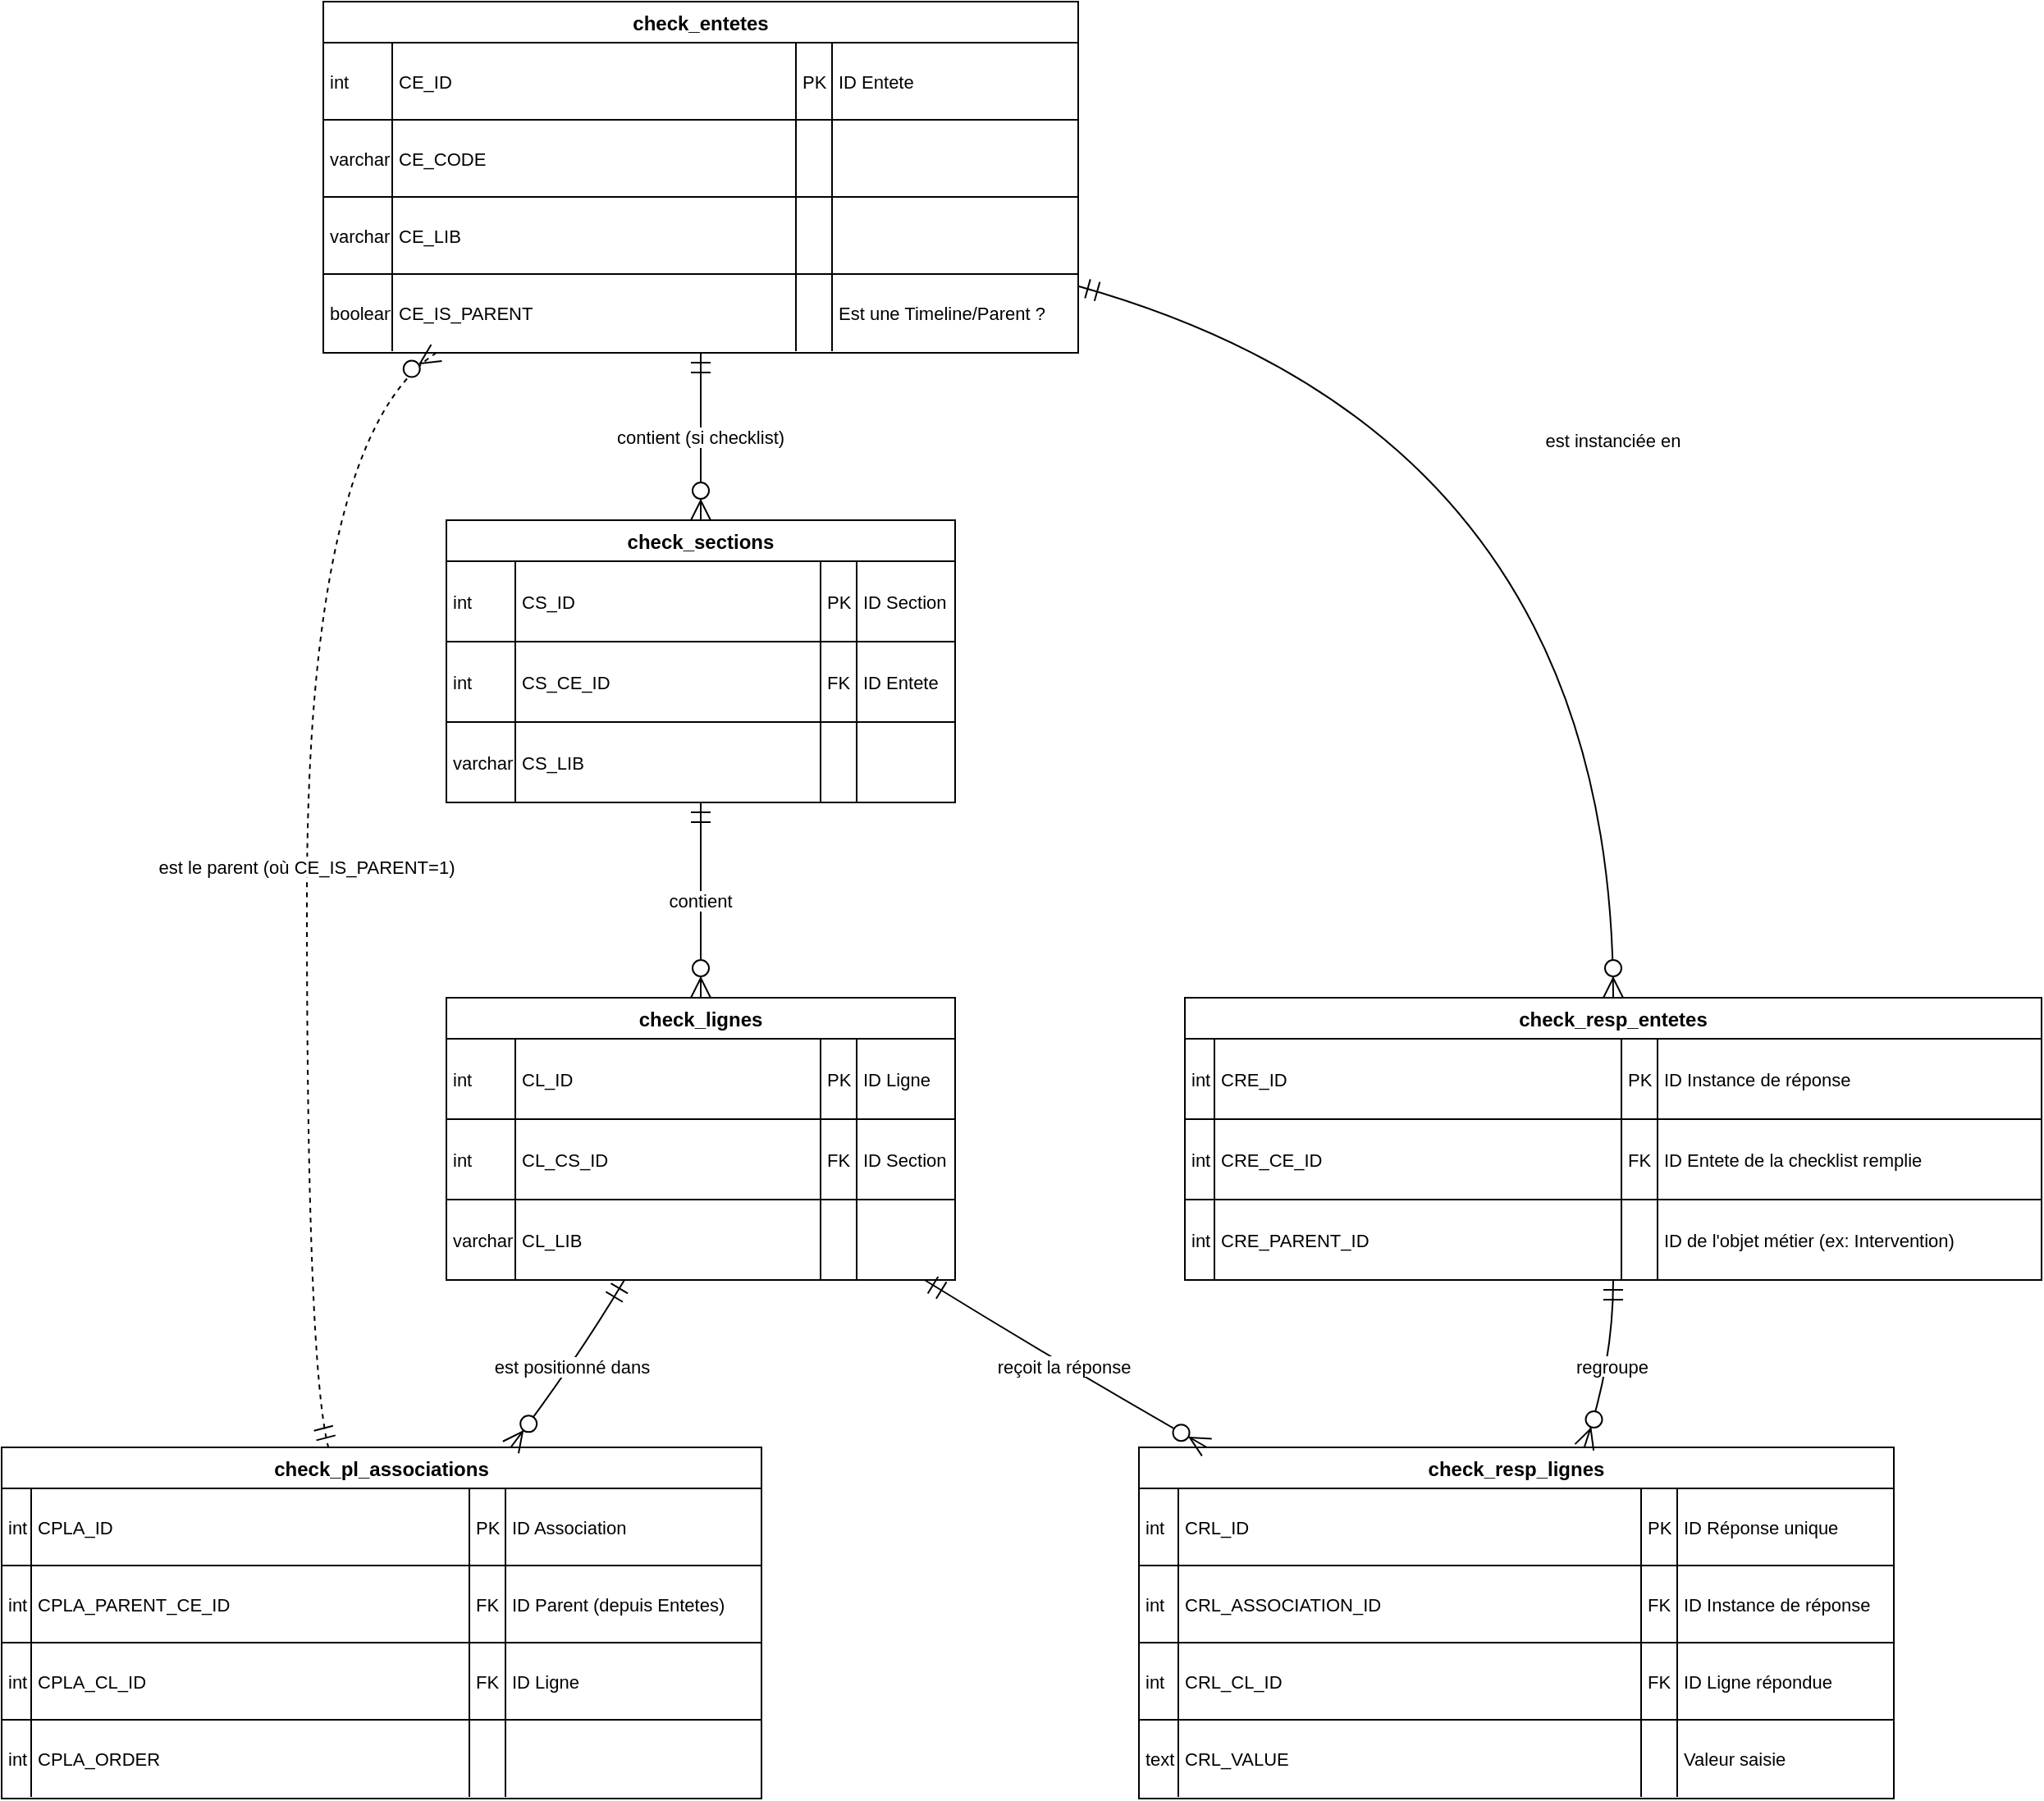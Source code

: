 <mxfile version="27.2.0">
  <diagram name="Page-1" id="tI0450gGZymvDKFin5-Z">
    <mxGraphModel dx="870" dy="528" grid="1" gridSize="10" guides="1" tooltips="1" connect="1" arrows="1" fold="1" page="1" pageScale="1" pageWidth="1169" pageHeight="827" math="0" shadow="0">
      <root>
        <mxCell id="0" />
        <mxCell id="1" parent="0" />
        <mxCell id="Z1fGYT5zxFmEMoDy-E8V-218" value="check_entetes" style="shape=table;startSize=25;container=1;collapsible=0;childLayout=tableLayout;fixedRows=1;rowLines=1;fontStyle=1;align=center;resizeLast=1;" vertex="1" parent="1">
          <mxGeometry x="216" y="20" width="460" height="214" as="geometry" />
        </mxCell>
        <mxCell id="Z1fGYT5zxFmEMoDy-E8V-219" style="shape=tableRow;horizontal=0;startSize=0;swimlaneHead=0;swimlaneBody=0;fillColor=none;collapsible=0;dropTarget=0;points=[[0,0.5],[1,0.5]];portConstraint=eastwest;top=0;left=0;right=0;bottom=0;" vertex="1" parent="Z1fGYT5zxFmEMoDy-E8V-218">
          <mxGeometry y="25" width="460" height="47" as="geometry" />
        </mxCell>
        <mxCell id="Z1fGYT5zxFmEMoDy-E8V-220" value="int" style="shape=partialRectangle;connectable=0;fillColor=none;top=0;left=0;bottom=0;right=0;align=left;spacingLeft=2;overflow=hidden;fontSize=11;" vertex="1" parent="Z1fGYT5zxFmEMoDy-E8V-219">
          <mxGeometry width="42" height="47" as="geometry">
            <mxRectangle width="42" height="47" as="alternateBounds" />
          </mxGeometry>
        </mxCell>
        <mxCell id="Z1fGYT5zxFmEMoDy-E8V-221" value="CE_ID" style="shape=partialRectangle;connectable=0;fillColor=none;top=0;left=0;bottom=0;right=0;align=left;spacingLeft=2;overflow=hidden;fontSize=11;" vertex="1" parent="Z1fGYT5zxFmEMoDy-E8V-219">
          <mxGeometry x="42" width="246" height="47" as="geometry">
            <mxRectangle width="246" height="47" as="alternateBounds" />
          </mxGeometry>
        </mxCell>
        <mxCell id="Z1fGYT5zxFmEMoDy-E8V-222" value="PK" style="shape=partialRectangle;connectable=0;fillColor=none;top=0;left=0;bottom=0;right=0;align=left;spacingLeft=2;overflow=hidden;fontSize=11;" vertex="1" parent="Z1fGYT5zxFmEMoDy-E8V-219">
          <mxGeometry x="288" width="22" height="47" as="geometry">
            <mxRectangle width="22" height="47" as="alternateBounds" />
          </mxGeometry>
        </mxCell>
        <mxCell id="Z1fGYT5zxFmEMoDy-E8V-223" value="ID Entete" style="shape=partialRectangle;connectable=0;fillColor=none;top=0;left=0;bottom=0;right=0;align=left;spacingLeft=2;overflow=hidden;fontSize=11;" vertex="1" parent="Z1fGYT5zxFmEMoDy-E8V-219">
          <mxGeometry x="310" width="150" height="47" as="geometry">
            <mxRectangle width="150" height="47" as="alternateBounds" />
          </mxGeometry>
        </mxCell>
        <mxCell id="Z1fGYT5zxFmEMoDy-E8V-224" style="shape=tableRow;horizontal=0;startSize=0;swimlaneHead=0;swimlaneBody=0;fillColor=none;collapsible=0;dropTarget=0;points=[[0,0.5],[1,0.5]];portConstraint=eastwest;top=0;left=0;right=0;bottom=0;" vertex="1" parent="Z1fGYT5zxFmEMoDy-E8V-218">
          <mxGeometry y="72" width="460" height="47" as="geometry" />
        </mxCell>
        <mxCell id="Z1fGYT5zxFmEMoDy-E8V-225" value="varchar" style="shape=partialRectangle;connectable=0;fillColor=none;top=0;left=0;bottom=0;right=0;align=left;spacingLeft=2;overflow=hidden;fontSize=11;" vertex="1" parent="Z1fGYT5zxFmEMoDy-E8V-224">
          <mxGeometry width="42" height="47" as="geometry">
            <mxRectangle width="42" height="47" as="alternateBounds" />
          </mxGeometry>
        </mxCell>
        <mxCell id="Z1fGYT5zxFmEMoDy-E8V-226" value="CE_CODE" style="shape=partialRectangle;connectable=0;fillColor=none;top=0;left=0;bottom=0;right=0;align=left;spacingLeft=2;overflow=hidden;fontSize=11;" vertex="1" parent="Z1fGYT5zxFmEMoDy-E8V-224">
          <mxGeometry x="42" width="246" height="47" as="geometry">
            <mxRectangle width="246" height="47" as="alternateBounds" />
          </mxGeometry>
        </mxCell>
        <mxCell id="Z1fGYT5zxFmEMoDy-E8V-227" value="" style="shape=partialRectangle;connectable=0;fillColor=none;top=0;left=0;bottom=0;right=0;align=left;spacingLeft=2;overflow=hidden;fontSize=11;" vertex="1" parent="Z1fGYT5zxFmEMoDy-E8V-224">
          <mxGeometry x="288" width="22" height="47" as="geometry">
            <mxRectangle width="22" height="47" as="alternateBounds" />
          </mxGeometry>
        </mxCell>
        <mxCell id="Z1fGYT5zxFmEMoDy-E8V-228" value="" style="shape=partialRectangle;connectable=0;fillColor=none;top=0;left=0;bottom=0;right=0;align=left;spacingLeft=2;overflow=hidden;fontSize=11;" vertex="1" parent="Z1fGYT5zxFmEMoDy-E8V-224">
          <mxGeometry x="310" width="150" height="47" as="geometry">
            <mxRectangle width="150" height="47" as="alternateBounds" />
          </mxGeometry>
        </mxCell>
        <mxCell id="Z1fGYT5zxFmEMoDy-E8V-229" style="shape=tableRow;horizontal=0;startSize=0;swimlaneHead=0;swimlaneBody=0;fillColor=none;collapsible=0;dropTarget=0;points=[[0,0.5],[1,0.5]];portConstraint=eastwest;top=0;left=0;right=0;bottom=0;" vertex="1" parent="Z1fGYT5zxFmEMoDy-E8V-218">
          <mxGeometry y="119" width="460" height="47" as="geometry" />
        </mxCell>
        <mxCell id="Z1fGYT5zxFmEMoDy-E8V-230" value="varchar" style="shape=partialRectangle;connectable=0;fillColor=none;top=0;left=0;bottom=0;right=0;align=left;spacingLeft=2;overflow=hidden;fontSize=11;" vertex="1" parent="Z1fGYT5zxFmEMoDy-E8V-229">
          <mxGeometry width="42" height="47" as="geometry">
            <mxRectangle width="42" height="47" as="alternateBounds" />
          </mxGeometry>
        </mxCell>
        <mxCell id="Z1fGYT5zxFmEMoDy-E8V-231" value="CE_LIB" style="shape=partialRectangle;connectable=0;fillColor=none;top=0;left=0;bottom=0;right=0;align=left;spacingLeft=2;overflow=hidden;fontSize=11;" vertex="1" parent="Z1fGYT5zxFmEMoDy-E8V-229">
          <mxGeometry x="42" width="246" height="47" as="geometry">
            <mxRectangle width="246" height="47" as="alternateBounds" />
          </mxGeometry>
        </mxCell>
        <mxCell id="Z1fGYT5zxFmEMoDy-E8V-232" value="" style="shape=partialRectangle;connectable=0;fillColor=none;top=0;left=0;bottom=0;right=0;align=left;spacingLeft=2;overflow=hidden;fontSize=11;" vertex="1" parent="Z1fGYT5zxFmEMoDy-E8V-229">
          <mxGeometry x="288" width="22" height="47" as="geometry">
            <mxRectangle width="22" height="47" as="alternateBounds" />
          </mxGeometry>
        </mxCell>
        <mxCell id="Z1fGYT5zxFmEMoDy-E8V-233" value="" style="shape=partialRectangle;connectable=0;fillColor=none;top=0;left=0;bottom=0;right=0;align=left;spacingLeft=2;overflow=hidden;fontSize=11;" vertex="1" parent="Z1fGYT5zxFmEMoDy-E8V-229">
          <mxGeometry x="310" width="150" height="47" as="geometry">
            <mxRectangle width="150" height="47" as="alternateBounds" />
          </mxGeometry>
        </mxCell>
        <mxCell id="Z1fGYT5zxFmEMoDy-E8V-234" style="shape=tableRow;horizontal=0;startSize=0;swimlaneHead=0;swimlaneBody=0;fillColor=none;collapsible=0;dropTarget=0;points=[[0,0.5],[1,0.5]];portConstraint=eastwest;top=0;left=0;right=0;bottom=0;" vertex="1" parent="Z1fGYT5zxFmEMoDy-E8V-218">
          <mxGeometry y="166" width="460" height="47" as="geometry" />
        </mxCell>
        <mxCell id="Z1fGYT5zxFmEMoDy-E8V-235" value="boolean" style="shape=partialRectangle;connectable=0;fillColor=none;top=0;left=0;bottom=0;right=0;align=left;spacingLeft=2;overflow=hidden;fontSize=11;" vertex="1" parent="Z1fGYT5zxFmEMoDy-E8V-234">
          <mxGeometry width="42" height="47" as="geometry">
            <mxRectangle width="42" height="47" as="alternateBounds" />
          </mxGeometry>
        </mxCell>
        <mxCell id="Z1fGYT5zxFmEMoDy-E8V-236" value="CE_IS_PARENT" style="shape=partialRectangle;connectable=0;fillColor=none;top=0;left=0;bottom=0;right=0;align=left;spacingLeft=2;overflow=hidden;fontSize=11;" vertex="1" parent="Z1fGYT5zxFmEMoDy-E8V-234">
          <mxGeometry x="42" width="246" height="47" as="geometry">
            <mxRectangle width="246" height="47" as="alternateBounds" />
          </mxGeometry>
        </mxCell>
        <mxCell id="Z1fGYT5zxFmEMoDy-E8V-237" value="" style="shape=partialRectangle;connectable=0;fillColor=none;top=0;left=0;bottom=0;right=0;align=left;spacingLeft=2;overflow=hidden;fontSize=11;" vertex="1" parent="Z1fGYT5zxFmEMoDy-E8V-234">
          <mxGeometry x="288" width="22" height="47" as="geometry">
            <mxRectangle width="22" height="47" as="alternateBounds" />
          </mxGeometry>
        </mxCell>
        <mxCell id="Z1fGYT5zxFmEMoDy-E8V-238" value="Est une Timeline/Parent ?" style="shape=partialRectangle;connectable=0;fillColor=none;top=0;left=0;bottom=0;right=0;align=left;spacingLeft=2;overflow=hidden;fontSize=11;" vertex="1" parent="Z1fGYT5zxFmEMoDy-E8V-234">
          <mxGeometry x="310" width="150" height="47" as="geometry">
            <mxRectangle width="150" height="47" as="alternateBounds" />
          </mxGeometry>
        </mxCell>
        <mxCell id="Z1fGYT5zxFmEMoDy-E8V-239" value="check_sections" style="shape=table;startSize=25;container=1;collapsible=0;childLayout=tableLayout;fixedRows=1;rowLines=1;fontStyle=1;align=center;resizeLast=1;" vertex="1" parent="1">
          <mxGeometry x="291" y="336" width="310" height="172" as="geometry" />
        </mxCell>
        <mxCell id="Z1fGYT5zxFmEMoDy-E8V-240" style="shape=tableRow;horizontal=0;startSize=0;swimlaneHead=0;swimlaneBody=0;fillColor=none;collapsible=0;dropTarget=0;points=[[0,0.5],[1,0.5]];portConstraint=eastwest;top=0;left=0;right=0;bottom=0;" vertex="1" parent="Z1fGYT5zxFmEMoDy-E8V-239">
          <mxGeometry y="25" width="310" height="49" as="geometry" />
        </mxCell>
        <mxCell id="Z1fGYT5zxFmEMoDy-E8V-241" value="int" style="shape=partialRectangle;connectable=0;fillColor=none;top=0;left=0;bottom=0;right=0;align=left;spacingLeft=2;overflow=hidden;fontSize=11;" vertex="1" parent="Z1fGYT5zxFmEMoDy-E8V-240">
          <mxGeometry width="42" height="49" as="geometry">
            <mxRectangle width="42" height="49" as="alternateBounds" />
          </mxGeometry>
        </mxCell>
        <mxCell id="Z1fGYT5zxFmEMoDy-E8V-242" value="CS_ID" style="shape=partialRectangle;connectable=0;fillColor=none;top=0;left=0;bottom=0;right=0;align=left;spacingLeft=2;overflow=hidden;fontSize=11;" vertex="1" parent="Z1fGYT5zxFmEMoDy-E8V-240">
          <mxGeometry x="42" width="186" height="49" as="geometry">
            <mxRectangle width="186" height="49" as="alternateBounds" />
          </mxGeometry>
        </mxCell>
        <mxCell id="Z1fGYT5zxFmEMoDy-E8V-243" value="PK" style="shape=partialRectangle;connectable=0;fillColor=none;top=0;left=0;bottom=0;right=0;align=left;spacingLeft=2;overflow=hidden;fontSize=11;" vertex="1" parent="Z1fGYT5zxFmEMoDy-E8V-240">
          <mxGeometry x="228" width="22" height="49" as="geometry">
            <mxRectangle width="22" height="49" as="alternateBounds" />
          </mxGeometry>
        </mxCell>
        <mxCell id="Z1fGYT5zxFmEMoDy-E8V-244" value="ID Section" style="shape=partialRectangle;connectable=0;fillColor=none;top=0;left=0;bottom=0;right=0;align=left;spacingLeft=2;overflow=hidden;fontSize=11;" vertex="1" parent="Z1fGYT5zxFmEMoDy-E8V-240">
          <mxGeometry x="250" width="60" height="49" as="geometry">
            <mxRectangle width="60" height="49" as="alternateBounds" />
          </mxGeometry>
        </mxCell>
        <mxCell id="Z1fGYT5zxFmEMoDy-E8V-245" style="shape=tableRow;horizontal=0;startSize=0;swimlaneHead=0;swimlaneBody=0;fillColor=none;collapsible=0;dropTarget=0;points=[[0,0.5],[1,0.5]];portConstraint=eastwest;top=0;left=0;right=0;bottom=0;" vertex="1" parent="Z1fGYT5zxFmEMoDy-E8V-239">
          <mxGeometry y="74" width="310" height="49" as="geometry" />
        </mxCell>
        <mxCell id="Z1fGYT5zxFmEMoDy-E8V-246" value="int" style="shape=partialRectangle;connectable=0;fillColor=none;top=0;left=0;bottom=0;right=0;align=left;spacingLeft=2;overflow=hidden;fontSize=11;" vertex="1" parent="Z1fGYT5zxFmEMoDy-E8V-245">
          <mxGeometry width="42" height="49" as="geometry">
            <mxRectangle width="42" height="49" as="alternateBounds" />
          </mxGeometry>
        </mxCell>
        <mxCell id="Z1fGYT5zxFmEMoDy-E8V-247" value="CS_CE_ID" style="shape=partialRectangle;connectable=0;fillColor=none;top=0;left=0;bottom=0;right=0;align=left;spacingLeft=2;overflow=hidden;fontSize=11;" vertex="1" parent="Z1fGYT5zxFmEMoDy-E8V-245">
          <mxGeometry x="42" width="186" height="49" as="geometry">
            <mxRectangle width="186" height="49" as="alternateBounds" />
          </mxGeometry>
        </mxCell>
        <mxCell id="Z1fGYT5zxFmEMoDy-E8V-248" value="FK" style="shape=partialRectangle;connectable=0;fillColor=none;top=0;left=0;bottom=0;right=0;align=left;spacingLeft=2;overflow=hidden;fontSize=11;" vertex="1" parent="Z1fGYT5zxFmEMoDy-E8V-245">
          <mxGeometry x="228" width="22" height="49" as="geometry">
            <mxRectangle width="22" height="49" as="alternateBounds" />
          </mxGeometry>
        </mxCell>
        <mxCell id="Z1fGYT5zxFmEMoDy-E8V-249" value="ID Entete" style="shape=partialRectangle;connectable=0;fillColor=none;top=0;left=0;bottom=0;right=0;align=left;spacingLeft=2;overflow=hidden;fontSize=11;" vertex="1" parent="Z1fGYT5zxFmEMoDy-E8V-245">
          <mxGeometry x="250" width="60" height="49" as="geometry">
            <mxRectangle width="60" height="49" as="alternateBounds" />
          </mxGeometry>
        </mxCell>
        <mxCell id="Z1fGYT5zxFmEMoDy-E8V-250" style="shape=tableRow;horizontal=0;startSize=0;swimlaneHead=0;swimlaneBody=0;fillColor=none;collapsible=0;dropTarget=0;points=[[0,0.5],[1,0.5]];portConstraint=eastwest;top=0;left=0;right=0;bottom=0;" vertex="1" parent="Z1fGYT5zxFmEMoDy-E8V-239">
          <mxGeometry y="123" width="310" height="49" as="geometry" />
        </mxCell>
        <mxCell id="Z1fGYT5zxFmEMoDy-E8V-251" value="varchar" style="shape=partialRectangle;connectable=0;fillColor=none;top=0;left=0;bottom=0;right=0;align=left;spacingLeft=2;overflow=hidden;fontSize=11;" vertex="1" parent="Z1fGYT5zxFmEMoDy-E8V-250">
          <mxGeometry width="42" height="49" as="geometry">
            <mxRectangle width="42" height="49" as="alternateBounds" />
          </mxGeometry>
        </mxCell>
        <mxCell id="Z1fGYT5zxFmEMoDy-E8V-252" value="CS_LIB" style="shape=partialRectangle;connectable=0;fillColor=none;top=0;left=0;bottom=0;right=0;align=left;spacingLeft=2;overflow=hidden;fontSize=11;" vertex="1" parent="Z1fGYT5zxFmEMoDy-E8V-250">
          <mxGeometry x="42" width="186" height="49" as="geometry">
            <mxRectangle width="186" height="49" as="alternateBounds" />
          </mxGeometry>
        </mxCell>
        <mxCell id="Z1fGYT5zxFmEMoDy-E8V-253" value="" style="shape=partialRectangle;connectable=0;fillColor=none;top=0;left=0;bottom=0;right=0;align=left;spacingLeft=2;overflow=hidden;fontSize=11;" vertex="1" parent="Z1fGYT5zxFmEMoDy-E8V-250">
          <mxGeometry x="228" width="22" height="49" as="geometry">
            <mxRectangle width="22" height="49" as="alternateBounds" />
          </mxGeometry>
        </mxCell>
        <mxCell id="Z1fGYT5zxFmEMoDy-E8V-254" value="" style="shape=partialRectangle;connectable=0;fillColor=none;top=0;left=0;bottom=0;right=0;align=left;spacingLeft=2;overflow=hidden;fontSize=11;" vertex="1" parent="Z1fGYT5zxFmEMoDy-E8V-250">
          <mxGeometry x="250" width="60" height="49" as="geometry">
            <mxRectangle width="60" height="49" as="alternateBounds" />
          </mxGeometry>
        </mxCell>
        <mxCell id="Z1fGYT5zxFmEMoDy-E8V-255" value="check_lignes" style="shape=table;startSize=25;container=1;collapsible=0;childLayout=tableLayout;fixedRows=1;rowLines=1;fontStyle=1;align=center;resizeLast=1;" vertex="1" parent="1">
          <mxGeometry x="291" y="627" width="310" height="172" as="geometry" />
        </mxCell>
        <mxCell id="Z1fGYT5zxFmEMoDy-E8V-256" style="shape=tableRow;horizontal=0;startSize=0;swimlaneHead=0;swimlaneBody=0;fillColor=none;collapsible=0;dropTarget=0;points=[[0,0.5],[1,0.5]];portConstraint=eastwest;top=0;left=0;right=0;bottom=0;" vertex="1" parent="Z1fGYT5zxFmEMoDy-E8V-255">
          <mxGeometry y="25" width="310" height="49" as="geometry" />
        </mxCell>
        <mxCell id="Z1fGYT5zxFmEMoDy-E8V-257" value="int" style="shape=partialRectangle;connectable=0;fillColor=none;top=0;left=0;bottom=0;right=0;align=left;spacingLeft=2;overflow=hidden;fontSize=11;" vertex="1" parent="Z1fGYT5zxFmEMoDy-E8V-256">
          <mxGeometry width="42" height="49" as="geometry">
            <mxRectangle width="42" height="49" as="alternateBounds" />
          </mxGeometry>
        </mxCell>
        <mxCell id="Z1fGYT5zxFmEMoDy-E8V-258" value="CL_ID" style="shape=partialRectangle;connectable=0;fillColor=none;top=0;left=0;bottom=0;right=0;align=left;spacingLeft=2;overflow=hidden;fontSize=11;" vertex="1" parent="Z1fGYT5zxFmEMoDy-E8V-256">
          <mxGeometry x="42" width="186" height="49" as="geometry">
            <mxRectangle width="186" height="49" as="alternateBounds" />
          </mxGeometry>
        </mxCell>
        <mxCell id="Z1fGYT5zxFmEMoDy-E8V-259" value="PK" style="shape=partialRectangle;connectable=0;fillColor=none;top=0;left=0;bottom=0;right=0;align=left;spacingLeft=2;overflow=hidden;fontSize=11;" vertex="1" parent="Z1fGYT5zxFmEMoDy-E8V-256">
          <mxGeometry x="228" width="22" height="49" as="geometry">
            <mxRectangle width="22" height="49" as="alternateBounds" />
          </mxGeometry>
        </mxCell>
        <mxCell id="Z1fGYT5zxFmEMoDy-E8V-260" value="ID Ligne" style="shape=partialRectangle;connectable=0;fillColor=none;top=0;left=0;bottom=0;right=0;align=left;spacingLeft=2;overflow=hidden;fontSize=11;" vertex="1" parent="Z1fGYT5zxFmEMoDy-E8V-256">
          <mxGeometry x="250" width="60" height="49" as="geometry">
            <mxRectangle width="60" height="49" as="alternateBounds" />
          </mxGeometry>
        </mxCell>
        <mxCell id="Z1fGYT5zxFmEMoDy-E8V-261" style="shape=tableRow;horizontal=0;startSize=0;swimlaneHead=0;swimlaneBody=0;fillColor=none;collapsible=0;dropTarget=0;points=[[0,0.5],[1,0.5]];portConstraint=eastwest;top=0;left=0;right=0;bottom=0;" vertex="1" parent="Z1fGYT5zxFmEMoDy-E8V-255">
          <mxGeometry y="74" width="310" height="49" as="geometry" />
        </mxCell>
        <mxCell id="Z1fGYT5zxFmEMoDy-E8V-262" value="int" style="shape=partialRectangle;connectable=0;fillColor=none;top=0;left=0;bottom=0;right=0;align=left;spacingLeft=2;overflow=hidden;fontSize=11;" vertex="1" parent="Z1fGYT5zxFmEMoDy-E8V-261">
          <mxGeometry width="42" height="49" as="geometry">
            <mxRectangle width="42" height="49" as="alternateBounds" />
          </mxGeometry>
        </mxCell>
        <mxCell id="Z1fGYT5zxFmEMoDy-E8V-263" value="CL_CS_ID" style="shape=partialRectangle;connectable=0;fillColor=none;top=0;left=0;bottom=0;right=0;align=left;spacingLeft=2;overflow=hidden;fontSize=11;" vertex="1" parent="Z1fGYT5zxFmEMoDy-E8V-261">
          <mxGeometry x="42" width="186" height="49" as="geometry">
            <mxRectangle width="186" height="49" as="alternateBounds" />
          </mxGeometry>
        </mxCell>
        <mxCell id="Z1fGYT5zxFmEMoDy-E8V-264" value="FK" style="shape=partialRectangle;connectable=0;fillColor=none;top=0;left=0;bottom=0;right=0;align=left;spacingLeft=2;overflow=hidden;fontSize=11;" vertex="1" parent="Z1fGYT5zxFmEMoDy-E8V-261">
          <mxGeometry x="228" width="22" height="49" as="geometry">
            <mxRectangle width="22" height="49" as="alternateBounds" />
          </mxGeometry>
        </mxCell>
        <mxCell id="Z1fGYT5zxFmEMoDy-E8V-265" value="ID Section" style="shape=partialRectangle;connectable=0;fillColor=none;top=0;left=0;bottom=0;right=0;align=left;spacingLeft=2;overflow=hidden;fontSize=11;" vertex="1" parent="Z1fGYT5zxFmEMoDy-E8V-261">
          <mxGeometry x="250" width="60" height="49" as="geometry">
            <mxRectangle width="60" height="49" as="alternateBounds" />
          </mxGeometry>
        </mxCell>
        <mxCell id="Z1fGYT5zxFmEMoDy-E8V-266" style="shape=tableRow;horizontal=0;startSize=0;swimlaneHead=0;swimlaneBody=0;fillColor=none;collapsible=0;dropTarget=0;points=[[0,0.5],[1,0.5]];portConstraint=eastwest;top=0;left=0;right=0;bottom=0;" vertex="1" parent="Z1fGYT5zxFmEMoDy-E8V-255">
          <mxGeometry y="123" width="310" height="49" as="geometry" />
        </mxCell>
        <mxCell id="Z1fGYT5zxFmEMoDy-E8V-267" value="varchar" style="shape=partialRectangle;connectable=0;fillColor=none;top=0;left=0;bottom=0;right=0;align=left;spacingLeft=2;overflow=hidden;fontSize=11;" vertex="1" parent="Z1fGYT5zxFmEMoDy-E8V-266">
          <mxGeometry width="42" height="49" as="geometry">
            <mxRectangle width="42" height="49" as="alternateBounds" />
          </mxGeometry>
        </mxCell>
        <mxCell id="Z1fGYT5zxFmEMoDy-E8V-268" value="CL_LIB" style="shape=partialRectangle;connectable=0;fillColor=none;top=0;left=0;bottom=0;right=0;align=left;spacingLeft=2;overflow=hidden;fontSize=11;" vertex="1" parent="Z1fGYT5zxFmEMoDy-E8V-266">
          <mxGeometry x="42" width="186" height="49" as="geometry">
            <mxRectangle width="186" height="49" as="alternateBounds" />
          </mxGeometry>
        </mxCell>
        <mxCell id="Z1fGYT5zxFmEMoDy-E8V-269" value="" style="shape=partialRectangle;connectable=0;fillColor=none;top=0;left=0;bottom=0;right=0;align=left;spacingLeft=2;overflow=hidden;fontSize=11;" vertex="1" parent="Z1fGYT5zxFmEMoDy-E8V-266">
          <mxGeometry x="228" width="22" height="49" as="geometry">
            <mxRectangle width="22" height="49" as="alternateBounds" />
          </mxGeometry>
        </mxCell>
        <mxCell id="Z1fGYT5zxFmEMoDy-E8V-270" value="" style="shape=partialRectangle;connectable=0;fillColor=none;top=0;left=0;bottom=0;right=0;align=left;spacingLeft=2;overflow=hidden;fontSize=11;" vertex="1" parent="Z1fGYT5zxFmEMoDy-E8V-266">
          <mxGeometry x="250" width="60" height="49" as="geometry">
            <mxRectangle width="60" height="49" as="alternateBounds" />
          </mxGeometry>
        </mxCell>
        <mxCell id="Z1fGYT5zxFmEMoDy-E8V-271" value="check_pl_associations" style="shape=table;startSize=25;container=1;collapsible=0;childLayout=tableLayout;fixedRows=1;rowLines=1;fontStyle=1;align=center;resizeLast=1;" vertex="1" parent="1">
          <mxGeometry x="20" y="901" width="463" height="214" as="geometry" />
        </mxCell>
        <mxCell id="Z1fGYT5zxFmEMoDy-E8V-272" style="shape=tableRow;horizontal=0;startSize=0;swimlaneHead=0;swimlaneBody=0;fillColor=none;collapsible=0;dropTarget=0;points=[[0,0.5],[1,0.5]];portConstraint=eastwest;top=0;left=0;right=0;bottom=0;" vertex="1" parent="Z1fGYT5zxFmEMoDy-E8V-271">
          <mxGeometry y="25" width="463" height="47" as="geometry" />
        </mxCell>
        <mxCell id="Z1fGYT5zxFmEMoDy-E8V-273" value="int" style="shape=partialRectangle;connectable=0;fillColor=none;top=0;left=0;bottom=0;right=0;align=left;spacingLeft=2;overflow=hidden;fontSize=11;" vertex="1" parent="Z1fGYT5zxFmEMoDy-E8V-272">
          <mxGeometry width="18" height="47" as="geometry">
            <mxRectangle width="18" height="47" as="alternateBounds" />
          </mxGeometry>
        </mxCell>
        <mxCell id="Z1fGYT5zxFmEMoDy-E8V-274" value="CPLA_ID" style="shape=partialRectangle;connectable=0;fillColor=none;top=0;left=0;bottom=0;right=0;align=left;spacingLeft=2;overflow=hidden;fontSize=11;" vertex="1" parent="Z1fGYT5zxFmEMoDy-E8V-272">
          <mxGeometry x="18" width="267" height="47" as="geometry">
            <mxRectangle width="267" height="47" as="alternateBounds" />
          </mxGeometry>
        </mxCell>
        <mxCell id="Z1fGYT5zxFmEMoDy-E8V-275" value="PK" style="shape=partialRectangle;connectable=0;fillColor=none;top=0;left=0;bottom=0;right=0;align=left;spacingLeft=2;overflow=hidden;fontSize=11;" vertex="1" parent="Z1fGYT5zxFmEMoDy-E8V-272">
          <mxGeometry x="285" width="22" height="47" as="geometry">
            <mxRectangle width="22" height="47" as="alternateBounds" />
          </mxGeometry>
        </mxCell>
        <mxCell id="Z1fGYT5zxFmEMoDy-E8V-276" value="ID Association" style="shape=partialRectangle;connectable=0;fillColor=none;top=0;left=0;bottom=0;right=0;align=left;spacingLeft=2;overflow=hidden;fontSize=11;" vertex="1" parent="Z1fGYT5zxFmEMoDy-E8V-272">
          <mxGeometry x="307" width="156" height="47" as="geometry">
            <mxRectangle width="156" height="47" as="alternateBounds" />
          </mxGeometry>
        </mxCell>
        <mxCell id="Z1fGYT5zxFmEMoDy-E8V-277" style="shape=tableRow;horizontal=0;startSize=0;swimlaneHead=0;swimlaneBody=0;fillColor=none;collapsible=0;dropTarget=0;points=[[0,0.5],[1,0.5]];portConstraint=eastwest;top=0;left=0;right=0;bottom=0;" vertex="1" parent="Z1fGYT5zxFmEMoDy-E8V-271">
          <mxGeometry y="72" width="463" height="47" as="geometry" />
        </mxCell>
        <mxCell id="Z1fGYT5zxFmEMoDy-E8V-278" value="int" style="shape=partialRectangle;connectable=0;fillColor=none;top=0;left=0;bottom=0;right=0;align=left;spacingLeft=2;overflow=hidden;fontSize=11;" vertex="1" parent="Z1fGYT5zxFmEMoDy-E8V-277">
          <mxGeometry width="18" height="47" as="geometry">
            <mxRectangle width="18" height="47" as="alternateBounds" />
          </mxGeometry>
        </mxCell>
        <mxCell id="Z1fGYT5zxFmEMoDy-E8V-279" value="CPLA_PARENT_CE_ID" style="shape=partialRectangle;connectable=0;fillColor=none;top=0;left=0;bottom=0;right=0;align=left;spacingLeft=2;overflow=hidden;fontSize=11;" vertex="1" parent="Z1fGYT5zxFmEMoDy-E8V-277">
          <mxGeometry x="18" width="267" height="47" as="geometry">
            <mxRectangle width="267" height="47" as="alternateBounds" />
          </mxGeometry>
        </mxCell>
        <mxCell id="Z1fGYT5zxFmEMoDy-E8V-280" value="FK" style="shape=partialRectangle;connectable=0;fillColor=none;top=0;left=0;bottom=0;right=0;align=left;spacingLeft=2;overflow=hidden;fontSize=11;" vertex="1" parent="Z1fGYT5zxFmEMoDy-E8V-277">
          <mxGeometry x="285" width="22" height="47" as="geometry">
            <mxRectangle width="22" height="47" as="alternateBounds" />
          </mxGeometry>
        </mxCell>
        <mxCell id="Z1fGYT5zxFmEMoDy-E8V-281" value="ID Parent (depuis Entetes)" style="shape=partialRectangle;connectable=0;fillColor=none;top=0;left=0;bottom=0;right=0;align=left;spacingLeft=2;overflow=hidden;fontSize=11;" vertex="1" parent="Z1fGYT5zxFmEMoDy-E8V-277">
          <mxGeometry x="307" width="156" height="47" as="geometry">
            <mxRectangle width="156" height="47" as="alternateBounds" />
          </mxGeometry>
        </mxCell>
        <mxCell id="Z1fGYT5zxFmEMoDy-E8V-282" style="shape=tableRow;horizontal=0;startSize=0;swimlaneHead=0;swimlaneBody=0;fillColor=none;collapsible=0;dropTarget=0;points=[[0,0.5],[1,0.5]];portConstraint=eastwest;top=0;left=0;right=0;bottom=0;" vertex="1" parent="Z1fGYT5zxFmEMoDy-E8V-271">
          <mxGeometry y="119" width="463" height="47" as="geometry" />
        </mxCell>
        <mxCell id="Z1fGYT5zxFmEMoDy-E8V-283" value="int" style="shape=partialRectangle;connectable=0;fillColor=none;top=0;left=0;bottom=0;right=0;align=left;spacingLeft=2;overflow=hidden;fontSize=11;" vertex="1" parent="Z1fGYT5zxFmEMoDy-E8V-282">
          <mxGeometry width="18" height="47" as="geometry">
            <mxRectangle width="18" height="47" as="alternateBounds" />
          </mxGeometry>
        </mxCell>
        <mxCell id="Z1fGYT5zxFmEMoDy-E8V-284" value="CPLA_CL_ID" style="shape=partialRectangle;connectable=0;fillColor=none;top=0;left=0;bottom=0;right=0;align=left;spacingLeft=2;overflow=hidden;fontSize=11;" vertex="1" parent="Z1fGYT5zxFmEMoDy-E8V-282">
          <mxGeometry x="18" width="267" height="47" as="geometry">
            <mxRectangle width="267" height="47" as="alternateBounds" />
          </mxGeometry>
        </mxCell>
        <mxCell id="Z1fGYT5zxFmEMoDy-E8V-285" value="FK" style="shape=partialRectangle;connectable=0;fillColor=none;top=0;left=0;bottom=0;right=0;align=left;spacingLeft=2;overflow=hidden;fontSize=11;" vertex="1" parent="Z1fGYT5zxFmEMoDy-E8V-282">
          <mxGeometry x="285" width="22" height="47" as="geometry">
            <mxRectangle width="22" height="47" as="alternateBounds" />
          </mxGeometry>
        </mxCell>
        <mxCell id="Z1fGYT5zxFmEMoDy-E8V-286" value="ID Ligne" style="shape=partialRectangle;connectable=0;fillColor=none;top=0;left=0;bottom=0;right=0;align=left;spacingLeft=2;overflow=hidden;fontSize=11;" vertex="1" parent="Z1fGYT5zxFmEMoDy-E8V-282">
          <mxGeometry x="307" width="156" height="47" as="geometry">
            <mxRectangle width="156" height="47" as="alternateBounds" />
          </mxGeometry>
        </mxCell>
        <mxCell id="Z1fGYT5zxFmEMoDy-E8V-287" style="shape=tableRow;horizontal=0;startSize=0;swimlaneHead=0;swimlaneBody=0;fillColor=none;collapsible=0;dropTarget=0;points=[[0,0.5],[1,0.5]];portConstraint=eastwest;top=0;left=0;right=0;bottom=0;" vertex="1" parent="Z1fGYT5zxFmEMoDy-E8V-271">
          <mxGeometry y="166" width="463" height="47" as="geometry" />
        </mxCell>
        <mxCell id="Z1fGYT5zxFmEMoDy-E8V-288" value="int" style="shape=partialRectangle;connectable=0;fillColor=none;top=0;left=0;bottom=0;right=0;align=left;spacingLeft=2;overflow=hidden;fontSize=11;" vertex="1" parent="Z1fGYT5zxFmEMoDy-E8V-287">
          <mxGeometry width="18" height="47" as="geometry">
            <mxRectangle width="18" height="47" as="alternateBounds" />
          </mxGeometry>
        </mxCell>
        <mxCell id="Z1fGYT5zxFmEMoDy-E8V-289" value="CPLA_ORDER" style="shape=partialRectangle;connectable=0;fillColor=none;top=0;left=0;bottom=0;right=0;align=left;spacingLeft=2;overflow=hidden;fontSize=11;" vertex="1" parent="Z1fGYT5zxFmEMoDy-E8V-287">
          <mxGeometry x="18" width="267" height="47" as="geometry">
            <mxRectangle width="267" height="47" as="alternateBounds" />
          </mxGeometry>
        </mxCell>
        <mxCell id="Z1fGYT5zxFmEMoDy-E8V-290" value="" style="shape=partialRectangle;connectable=0;fillColor=none;top=0;left=0;bottom=0;right=0;align=left;spacingLeft=2;overflow=hidden;fontSize=11;" vertex="1" parent="Z1fGYT5zxFmEMoDy-E8V-287">
          <mxGeometry x="285" width="22" height="47" as="geometry">
            <mxRectangle width="22" height="47" as="alternateBounds" />
          </mxGeometry>
        </mxCell>
        <mxCell id="Z1fGYT5zxFmEMoDy-E8V-291" value="" style="shape=partialRectangle;connectable=0;fillColor=none;top=0;left=0;bottom=0;right=0;align=left;spacingLeft=2;overflow=hidden;fontSize=11;" vertex="1" parent="Z1fGYT5zxFmEMoDy-E8V-287">
          <mxGeometry x="307" width="156" height="47" as="geometry">
            <mxRectangle width="156" height="47" as="alternateBounds" />
          </mxGeometry>
        </mxCell>
        <mxCell id="Z1fGYT5zxFmEMoDy-E8V-292" value="check_resp_entetes" style="shape=table;startSize=25;container=1;collapsible=0;childLayout=tableLayout;fixedRows=1;rowLines=1;fontStyle=1;align=center;resizeLast=1;" vertex="1" parent="1">
          <mxGeometry x="741" y="627" width="522" height="172" as="geometry" />
        </mxCell>
        <mxCell id="Z1fGYT5zxFmEMoDy-E8V-293" style="shape=tableRow;horizontal=0;startSize=0;swimlaneHead=0;swimlaneBody=0;fillColor=none;collapsible=0;dropTarget=0;points=[[0,0.5],[1,0.5]];portConstraint=eastwest;top=0;left=0;right=0;bottom=0;" vertex="1" parent="Z1fGYT5zxFmEMoDy-E8V-292">
          <mxGeometry y="25" width="522" height="49" as="geometry" />
        </mxCell>
        <mxCell id="Z1fGYT5zxFmEMoDy-E8V-294" value="int" style="shape=partialRectangle;connectable=0;fillColor=none;top=0;left=0;bottom=0;right=0;align=left;spacingLeft=2;overflow=hidden;fontSize=11;" vertex="1" parent="Z1fGYT5zxFmEMoDy-E8V-293">
          <mxGeometry width="18" height="49" as="geometry">
            <mxRectangle width="18" height="49" as="alternateBounds" />
          </mxGeometry>
        </mxCell>
        <mxCell id="Z1fGYT5zxFmEMoDy-E8V-295" value="CRE_ID" style="shape=partialRectangle;connectable=0;fillColor=none;top=0;left=0;bottom=0;right=0;align=left;spacingLeft=2;overflow=hidden;fontSize=11;" vertex="1" parent="Z1fGYT5zxFmEMoDy-E8V-293">
          <mxGeometry x="18" width="248" height="49" as="geometry">
            <mxRectangle width="248" height="49" as="alternateBounds" />
          </mxGeometry>
        </mxCell>
        <mxCell id="Z1fGYT5zxFmEMoDy-E8V-296" value="PK" style="shape=partialRectangle;connectable=0;fillColor=none;top=0;left=0;bottom=0;right=0;align=left;spacingLeft=2;overflow=hidden;fontSize=11;" vertex="1" parent="Z1fGYT5zxFmEMoDy-E8V-293">
          <mxGeometry x="266" width="22" height="49" as="geometry">
            <mxRectangle width="22" height="49" as="alternateBounds" />
          </mxGeometry>
        </mxCell>
        <mxCell id="Z1fGYT5zxFmEMoDy-E8V-297" value="ID Instance de réponse" style="shape=partialRectangle;connectable=0;fillColor=none;top=0;left=0;bottom=0;right=0;align=left;spacingLeft=2;overflow=hidden;fontSize=11;" vertex="1" parent="Z1fGYT5zxFmEMoDy-E8V-293">
          <mxGeometry x="288" width="234" height="49" as="geometry">
            <mxRectangle width="234" height="49" as="alternateBounds" />
          </mxGeometry>
        </mxCell>
        <mxCell id="Z1fGYT5zxFmEMoDy-E8V-298" style="shape=tableRow;horizontal=0;startSize=0;swimlaneHead=0;swimlaneBody=0;fillColor=none;collapsible=0;dropTarget=0;points=[[0,0.5],[1,0.5]];portConstraint=eastwest;top=0;left=0;right=0;bottom=0;" vertex="1" parent="Z1fGYT5zxFmEMoDy-E8V-292">
          <mxGeometry y="74" width="522" height="49" as="geometry" />
        </mxCell>
        <mxCell id="Z1fGYT5zxFmEMoDy-E8V-299" value="int" style="shape=partialRectangle;connectable=0;fillColor=none;top=0;left=0;bottom=0;right=0;align=left;spacingLeft=2;overflow=hidden;fontSize=11;" vertex="1" parent="Z1fGYT5zxFmEMoDy-E8V-298">
          <mxGeometry width="18" height="49" as="geometry">
            <mxRectangle width="18" height="49" as="alternateBounds" />
          </mxGeometry>
        </mxCell>
        <mxCell id="Z1fGYT5zxFmEMoDy-E8V-300" value="CRE_CE_ID" style="shape=partialRectangle;connectable=0;fillColor=none;top=0;left=0;bottom=0;right=0;align=left;spacingLeft=2;overflow=hidden;fontSize=11;" vertex="1" parent="Z1fGYT5zxFmEMoDy-E8V-298">
          <mxGeometry x="18" width="248" height="49" as="geometry">
            <mxRectangle width="248" height="49" as="alternateBounds" />
          </mxGeometry>
        </mxCell>
        <mxCell id="Z1fGYT5zxFmEMoDy-E8V-301" value="FK" style="shape=partialRectangle;connectable=0;fillColor=none;top=0;left=0;bottom=0;right=0;align=left;spacingLeft=2;overflow=hidden;fontSize=11;" vertex="1" parent="Z1fGYT5zxFmEMoDy-E8V-298">
          <mxGeometry x="266" width="22" height="49" as="geometry">
            <mxRectangle width="22" height="49" as="alternateBounds" />
          </mxGeometry>
        </mxCell>
        <mxCell id="Z1fGYT5zxFmEMoDy-E8V-302" value="ID Entete de la checklist remplie" style="shape=partialRectangle;connectable=0;fillColor=none;top=0;left=0;bottom=0;right=0;align=left;spacingLeft=2;overflow=hidden;fontSize=11;" vertex="1" parent="Z1fGYT5zxFmEMoDy-E8V-298">
          <mxGeometry x="288" width="234" height="49" as="geometry">
            <mxRectangle width="234" height="49" as="alternateBounds" />
          </mxGeometry>
        </mxCell>
        <mxCell id="Z1fGYT5zxFmEMoDy-E8V-303" style="shape=tableRow;horizontal=0;startSize=0;swimlaneHead=0;swimlaneBody=0;fillColor=none;collapsible=0;dropTarget=0;points=[[0,0.5],[1,0.5]];portConstraint=eastwest;top=0;left=0;right=0;bottom=0;" vertex="1" parent="Z1fGYT5zxFmEMoDy-E8V-292">
          <mxGeometry y="123" width="522" height="49" as="geometry" />
        </mxCell>
        <mxCell id="Z1fGYT5zxFmEMoDy-E8V-304" value="int" style="shape=partialRectangle;connectable=0;fillColor=none;top=0;left=0;bottom=0;right=0;align=left;spacingLeft=2;overflow=hidden;fontSize=11;" vertex="1" parent="Z1fGYT5zxFmEMoDy-E8V-303">
          <mxGeometry width="18" height="49" as="geometry">
            <mxRectangle width="18" height="49" as="alternateBounds" />
          </mxGeometry>
        </mxCell>
        <mxCell id="Z1fGYT5zxFmEMoDy-E8V-305" value="CRE_PARENT_ID" style="shape=partialRectangle;connectable=0;fillColor=none;top=0;left=0;bottom=0;right=0;align=left;spacingLeft=2;overflow=hidden;fontSize=11;" vertex="1" parent="Z1fGYT5zxFmEMoDy-E8V-303">
          <mxGeometry x="18" width="248" height="49" as="geometry">
            <mxRectangle width="248" height="49" as="alternateBounds" />
          </mxGeometry>
        </mxCell>
        <mxCell id="Z1fGYT5zxFmEMoDy-E8V-306" value="" style="shape=partialRectangle;connectable=0;fillColor=none;top=0;left=0;bottom=0;right=0;align=left;spacingLeft=2;overflow=hidden;fontSize=11;" vertex="1" parent="Z1fGYT5zxFmEMoDy-E8V-303">
          <mxGeometry x="266" width="22" height="49" as="geometry">
            <mxRectangle width="22" height="49" as="alternateBounds" />
          </mxGeometry>
        </mxCell>
        <mxCell id="Z1fGYT5zxFmEMoDy-E8V-307" value="ID de l&#39;objet métier (ex: Intervention)" style="shape=partialRectangle;connectable=0;fillColor=none;top=0;left=0;bottom=0;right=0;align=left;spacingLeft=2;overflow=hidden;fontSize=11;" vertex="1" parent="Z1fGYT5zxFmEMoDy-E8V-303">
          <mxGeometry x="288" width="234" height="49" as="geometry">
            <mxRectangle width="234" height="49" as="alternateBounds" />
          </mxGeometry>
        </mxCell>
        <mxCell id="Z1fGYT5zxFmEMoDy-E8V-308" value="check_resp_lignes" style="shape=table;startSize=25;container=1;collapsible=0;childLayout=tableLayout;fixedRows=1;rowLines=1;fontStyle=1;align=center;resizeLast=1;" vertex="1" parent="1">
          <mxGeometry x="713" y="901" width="460" height="214" as="geometry" />
        </mxCell>
        <mxCell id="Z1fGYT5zxFmEMoDy-E8V-309" style="shape=tableRow;horizontal=0;startSize=0;swimlaneHead=0;swimlaneBody=0;fillColor=none;collapsible=0;dropTarget=0;points=[[0,0.5],[1,0.5]];portConstraint=eastwest;top=0;left=0;right=0;bottom=0;" vertex="1" parent="Z1fGYT5zxFmEMoDy-E8V-308">
          <mxGeometry y="25" width="460" height="47" as="geometry" />
        </mxCell>
        <mxCell id="Z1fGYT5zxFmEMoDy-E8V-310" value="int" style="shape=partialRectangle;connectable=0;fillColor=none;top=0;left=0;bottom=0;right=0;align=left;spacingLeft=2;overflow=hidden;fontSize=11;" vertex="1" parent="Z1fGYT5zxFmEMoDy-E8V-309">
          <mxGeometry width="24" height="47" as="geometry">
            <mxRectangle width="24" height="47" as="alternateBounds" />
          </mxGeometry>
        </mxCell>
        <mxCell id="Z1fGYT5zxFmEMoDy-E8V-311" value="CRL_ID" style="shape=partialRectangle;connectable=0;fillColor=none;top=0;left=0;bottom=0;right=0;align=left;spacingLeft=2;overflow=hidden;fontSize=11;" vertex="1" parent="Z1fGYT5zxFmEMoDy-E8V-309">
          <mxGeometry x="24" width="282" height="47" as="geometry">
            <mxRectangle width="282" height="47" as="alternateBounds" />
          </mxGeometry>
        </mxCell>
        <mxCell id="Z1fGYT5zxFmEMoDy-E8V-312" value="PK" style="shape=partialRectangle;connectable=0;fillColor=none;top=0;left=0;bottom=0;right=0;align=left;spacingLeft=2;overflow=hidden;fontSize=11;" vertex="1" parent="Z1fGYT5zxFmEMoDy-E8V-309">
          <mxGeometry x="306" width="22" height="47" as="geometry">
            <mxRectangle width="22" height="47" as="alternateBounds" />
          </mxGeometry>
        </mxCell>
        <mxCell id="Z1fGYT5zxFmEMoDy-E8V-313" value="ID Réponse unique" style="shape=partialRectangle;connectable=0;fillColor=none;top=0;left=0;bottom=0;right=0;align=left;spacingLeft=2;overflow=hidden;fontSize=11;" vertex="1" parent="Z1fGYT5zxFmEMoDy-E8V-309">
          <mxGeometry x="328" width="132" height="47" as="geometry">
            <mxRectangle width="132" height="47" as="alternateBounds" />
          </mxGeometry>
        </mxCell>
        <mxCell id="Z1fGYT5zxFmEMoDy-E8V-314" style="shape=tableRow;horizontal=0;startSize=0;swimlaneHead=0;swimlaneBody=0;fillColor=none;collapsible=0;dropTarget=0;points=[[0,0.5],[1,0.5]];portConstraint=eastwest;top=0;left=0;right=0;bottom=0;" vertex="1" parent="Z1fGYT5zxFmEMoDy-E8V-308">
          <mxGeometry y="72" width="460" height="47" as="geometry" />
        </mxCell>
        <mxCell id="Z1fGYT5zxFmEMoDy-E8V-315" value="int" style="shape=partialRectangle;connectable=0;fillColor=none;top=0;left=0;bottom=0;right=0;align=left;spacingLeft=2;overflow=hidden;fontSize=11;" vertex="1" parent="Z1fGYT5zxFmEMoDy-E8V-314">
          <mxGeometry width="24" height="47" as="geometry">
            <mxRectangle width="24" height="47" as="alternateBounds" />
          </mxGeometry>
        </mxCell>
        <mxCell id="Z1fGYT5zxFmEMoDy-E8V-316" value="CRL_ASSOCIATION_ID" style="shape=partialRectangle;connectable=0;fillColor=none;top=0;left=0;bottom=0;right=0;align=left;spacingLeft=2;overflow=hidden;fontSize=11;" vertex="1" parent="Z1fGYT5zxFmEMoDy-E8V-314">
          <mxGeometry x="24" width="282" height="47" as="geometry">
            <mxRectangle width="282" height="47" as="alternateBounds" />
          </mxGeometry>
        </mxCell>
        <mxCell id="Z1fGYT5zxFmEMoDy-E8V-317" value="FK" style="shape=partialRectangle;connectable=0;fillColor=none;top=0;left=0;bottom=0;right=0;align=left;spacingLeft=2;overflow=hidden;fontSize=11;" vertex="1" parent="Z1fGYT5zxFmEMoDy-E8V-314">
          <mxGeometry x="306" width="22" height="47" as="geometry">
            <mxRectangle width="22" height="47" as="alternateBounds" />
          </mxGeometry>
        </mxCell>
        <mxCell id="Z1fGYT5zxFmEMoDy-E8V-318" value="ID Instance de réponse" style="shape=partialRectangle;connectable=0;fillColor=none;top=0;left=0;bottom=0;right=0;align=left;spacingLeft=2;overflow=hidden;fontSize=11;" vertex="1" parent="Z1fGYT5zxFmEMoDy-E8V-314">
          <mxGeometry x="328" width="132" height="47" as="geometry">
            <mxRectangle width="132" height="47" as="alternateBounds" />
          </mxGeometry>
        </mxCell>
        <mxCell id="Z1fGYT5zxFmEMoDy-E8V-319" style="shape=tableRow;horizontal=0;startSize=0;swimlaneHead=0;swimlaneBody=0;fillColor=none;collapsible=0;dropTarget=0;points=[[0,0.5],[1,0.5]];portConstraint=eastwest;top=0;left=0;right=0;bottom=0;" vertex="1" parent="Z1fGYT5zxFmEMoDy-E8V-308">
          <mxGeometry y="119" width="460" height="47" as="geometry" />
        </mxCell>
        <mxCell id="Z1fGYT5zxFmEMoDy-E8V-320" value="int" style="shape=partialRectangle;connectable=0;fillColor=none;top=0;left=0;bottom=0;right=0;align=left;spacingLeft=2;overflow=hidden;fontSize=11;" vertex="1" parent="Z1fGYT5zxFmEMoDy-E8V-319">
          <mxGeometry width="24" height="47" as="geometry">
            <mxRectangle width="24" height="47" as="alternateBounds" />
          </mxGeometry>
        </mxCell>
        <mxCell id="Z1fGYT5zxFmEMoDy-E8V-321" value="CRL_CL_ID" style="shape=partialRectangle;connectable=0;fillColor=none;top=0;left=0;bottom=0;right=0;align=left;spacingLeft=2;overflow=hidden;fontSize=11;" vertex="1" parent="Z1fGYT5zxFmEMoDy-E8V-319">
          <mxGeometry x="24" width="282" height="47" as="geometry">
            <mxRectangle width="282" height="47" as="alternateBounds" />
          </mxGeometry>
        </mxCell>
        <mxCell id="Z1fGYT5zxFmEMoDy-E8V-322" value="FK" style="shape=partialRectangle;connectable=0;fillColor=none;top=0;left=0;bottom=0;right=0;align=left;spacingLeft=2;overflow=hidden;fontSize=11;" vertex="1" parent="Z1fGYT5zxFmEMoDy-E8V-319">
          <mxGeometry x="306" width="22" height="47" as="geometry">
            <mxRectangle width="22" height="47" as="alternateBounds" />
          </mxGeometry>
        </mxCell>
        <mxCell id="Z1fGYT5zxFmEMoDy-E8V-323" value="ID Ligne répondue" style="shape=partialRectangle;connectable=0;fillColor=none;top=0;left=0;bottom=0;right=0;align=left;spacingLeft=2;overflow=hidden;fontSize=11;" vertex="1" parent="Z1fGYT5zxFmEMoDy-E8V-319">
          <mxGeometry x="328" width="132" height="47" as="geometry">
            <mxRectangle width="132" height="47" as="alternateBounds" />
          </mxGeometry>
        </mxCell>
        <mxCell id="Z1fGYT5zxFmEMoDy-E8V-324" style="shape=tableRow;horizontal=0;startSize=0;swimlaneHead=0;swimlaneBody=0;fillColor=none;collapsible=0;dropTarget=0;points=[[0,0.5],[1,0.5]];portConstraint=eastwest;top=0;left=0;right=0;bottom=0;" vertex="1" parent="Z1fGYT5zxFmEMoDy-E8V-308">
          <mxGeometry y="166" width="460" height="47" as="geometry" />
        </mxCell>
        <mxCell id="Z1fGYT5zxFmEMoDy-E8V-325" value="text" style="shape=partialRectangle;connectable=0;fillColor=none;top=0;left=0;bottom=0;right=0;align=left;spacingLeft=2;overflow=hidden;fontSize=11;" vertex="1" parent="Z1fGYT5zxFmEMoDy-E8V-324">
          <mxGeometry width="24" height="47" as="geometry">
            <mxRectangle width="24" height="47" as="alternateBounds" />
          </mxGeometry>
        </mxCell>
        <mxCell id="Z1fGYT5zxFmEMoDy-E8V-326" value="CRL_VALUE" style="shape=partialRectangle;connectable=0;fillColor=none;top=0;left=0;bottom=0;right=0;align=left;spacingLeft=2;overflow=hidden;fontSize=11;" vertex="1" parent="Z1fGYT5zxFmEMoDy-E8V-324">
          <mxGeometry x="24" width="282" height="47" as="geometry">
            <mxRectangle width="282" height="47" as="alternateBounds" />
          </mxGeometry>
        </mxCell>
        <mxCell id="Z1fGYT5zxFmEMoDy-E8V-327" value="" style="shape=partialRectangle;connectable=0;fillColor=none;top=0;left=0;bottom=0;right=0;align=left;spacingLeft=2;overflow=hidden;fontSize=11;" vertex="1" parent="Z1fGYT5zxFmEMoDy-E8V-324">
          <mxGeometry x="306" width="22" height="47" as="geometry">
            <mxRectangle width="22" height="47" as="alternateBounds" />
          </mxGeometry>
        </mxCell>
        <mxCell id="Z1fGYT5zxFmEMoDy-E8V-328" value="Valeur saisie" style="shape=partialRectangle;connectable=0;fillColor=none;top=0;left=0;bottom=0;right=0;align=left;spacingLeft=2;overflow=hidden;fontSize=11;" vertex="1" parent="Z1fGYT5zxFmEMoDy-E8V-324">
          <mxGeometry x="328" width="132" height="47" as="geometry">
            <mxRectangle width="132" height="47" as="alternateBounds" />
          </mxGeometry>
        </mxCell>
        <mxCell id="Z1fGYT5zxFmEMoDy-E8V-329" value="contient (si checklist)" style="curved=1;startArrow=ERmandOne;startSize=10;;endArrow=ERzeroToMany;endSize=10;;exitX=0.5;exitY=1;entryX=0.5;entryY=0;rounded=0;" edge="1" parent="1" source="Z1fGYT5zxFmEMoDy-E8V-218" target="Z1fGYT5zxFmEMoDy-E8V-239">
          <mxGeometry relative="1" as="geometry">
            <Array as="points" />
          </mxGeometry>
        </mxCell>
        <mxCell id="Z1fGYT5zxFmEMoDy-E8V-330" value="contient" style="curved=1;startArrow=ERmandOne;startSize=10;;endArrow=ERzeroToMany;endSize=10;;exitX=0.5;exitY=1;entryX=0.5;entryY=0;rounded=0;" edge="1" parent="1" source="Z1fGYT5zxFmEMoDy-E8V-239" target="Z1fGYT5zxFmEMoDy-E8V-255">
          <mxGeometry relative="1" as="geometry">
            <Array as="points" />
          </mxGeometry>
        </mxCell>
        <mxCell id="Z1fGYT5zxFmEMoDy-E8V-331" value="est positionné dans" style="curved=1;startArrow=ERmandOne;startSize=10;;endArrow=ERzeroToMany;endSize=10;;exitX=0.35;exitY=1;entryX=0.67;entryY=0;rounded=0;" edge="1" parent="1" source="Z1fGYT5zxFmEMoDy-E8V-255" target="Z1fGYT5zxFmEMoDy-E8V-271">
          <mxGeometry relative="1" as="geometry">
            <Array as="points">
              <mxPoint x="369" y="850" />
            </Array>
          </mxGeometry>
        </mxCell>
        <mxCell id="Z1fGYT5zxFmEMoDy-E8V-332" value="est le parent (où CE_IS_PARENT=1)" style="curved=1;dashed=1;startArrow=ERzeroToMany;startSize=10;;endArrow=ERmandOne;endSize=10;;exitX=0.15;exitY=1;entryX=0.43;entryY=0;rounded=0;" edge="1" parent="1" source="Z1fGYT5zxFmEMoDy-E8V-218" target="Z1fGYT5zxFmEMoDy-E8V-271">
          <mxGeometry relative="1" as="geometry">
            <Array as="points">
              <mxPoint x="206" y="285" />
              <mxPoint x="206" y="850" />
            </Array>
          </mxGeometry>
        </mxCell>
        <mxCell id="Z1fGYT5zxFmEMoDy-E8V-333" value="est instanciée en" style="curved=1;startArrow=ERmandOne;startSize=10;;endArrow=ERzeroToMany;endSize=10;;exitX=1;exitY=0.81;entryX=0.5;entryY=0;rounded=0;" edge="1" parent="1" source="Z1fGYT5zxFmEMoDy-E8V-218" target="Z1fGYT5zxFmEMoDy-E8V-292">
          <mxGeometry relative="1" as="geometry">
            <Array as="points">
              <mxPoint x="1002" y="285" />
            </Array>
          </mxGeometry>
        </mxCell>
        <mxCell id="Z1fGYT5zxFmEMoDy-E8V-334" value="regroupe" style="curved=1;startArrow=ERmandOne;startSize=10;;endArrow=ERzeroToMany;endSize=10;;exitX=0.5;exitY=1;entryX=0.59;entryY=0;rounded=0;" edge="1" parent="1" source="Z1fGYT5zxFmEMoDy-E8V-292" target="Z1fGYT5zxFmEMoDy-E8V-308">
          <mxGeometry relative="1" as="geometry">
            <Array as="points">
              <mxPoint x="1002" y="850" />
            </Array>
          </mxGeometry>
        </mxCell>
        <mxCell id="Z1fGYT5zxFmEMoDy-E8V-335" value="reçoit la réponse" style="curved=1;startArrow=ERmandOne;startSize=10;;endArrow=ERzeroToMany;endSize=10;;exitX=0.94;exitY=1;entryX=0.09;entryY=0;rounded=0;" edge="1" parent="1" source="Z1fGYT5zxFmEMoDy-E8V-255" target="Z1fGYT5zxFmEMoDy-E8V-308">
          <mxGeometry relative="1" as="geometry">
            <Array as="points">
              <mxPoint x="665" y="850" />
            </Array>
          </mxGeometry>
        </mxCell>
      </root>
    </mxGraphModel>
  </diagram>
</mxfile>
